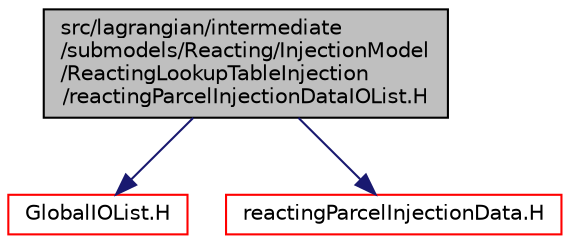digraph "src/lagrangian/intermediate/submodels/Reacting/InjectionModel/ReactingLookupTableInjection/reactingParcelInjectionDataIOList.H"
{
  bgcolor="transparent";
  edge [fontname="Helvetica",fontsize="10",labelfontname="Helvetica",labelfontsize="10"];
  node [fontname="Helvetica",fontsize="10",shape=record];
  Node1 [label="src/lagrangian/intermediate\l/submodels/Reacting/InjectionModel\l/ReactingLookupTableInjection\l/reactingParcelInjectionDataIOList.H",height=0.2,width=0.4,color="black", fillcolor="grey75", style="filled" fontcolor="black"];
  Node1 -> Node2 [color="midnightblue",fontsize="10",style="solid",fontname="Helvetica"];
  Node2 [label="GlobalIOList.H",height=0.2,width=0.4,color="red",URL="$GlobalIOList_8H.html"];
  Node1 -> Node3 [color="midnightblue",fontsize="10",style="solid",fontname="Helvetica"];
  Node3 [label="reactingParcelInjectionData.H",height=0.2,width=0.4,color="red",URL="$reactingParcelInjectionData_8H.html"];
}
